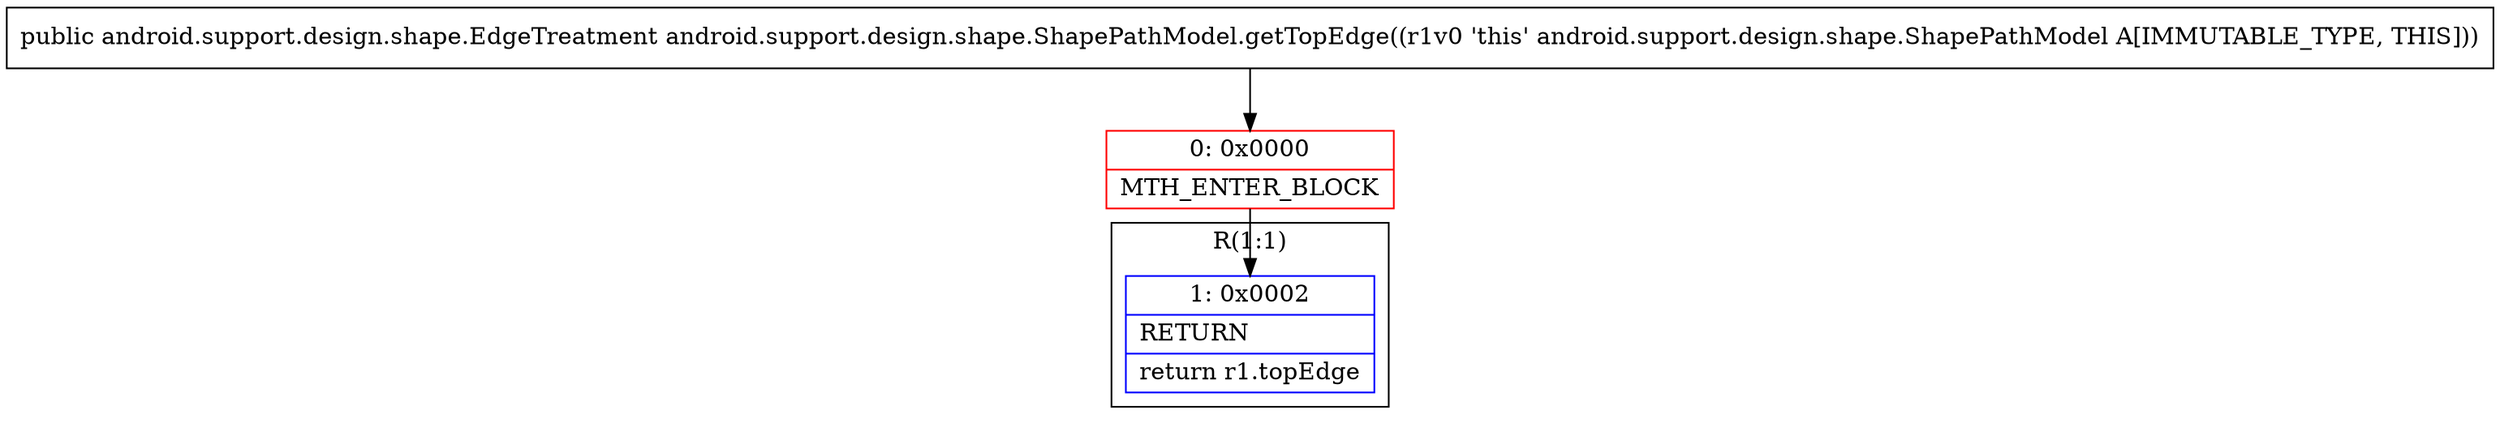 digraph "CFG forandroid.support.design.shape.ShapePathModel.getTopEdge()Landroid\/support\/design\/shape\/EdgeTreatment;" {
subgraph cluster_Region_1423200718 {
label = "R(1:1)";
node [shape=record,color=blue];
Node_1 [shape=record,label="{1\:\ 0x0002|RETURN\l|return r1.topEdge\l}"];
}
Node_0 [shape=record,color=red,label="{0\:\ 0x0000|MTH_ENTER_BLOCK\l}"];
MethodNode[shape=record,label="{public android.support.design.shape.EdgeTreatment android.support.design.shape.ShapePathModel.getTopEdge((r1v0 'this' android.support.design.shape.ShapePathModel A[IMMUTABLE_TYPE, THIS])) }"];
MethodNode -> Node_0;
Node_0 -> Node_1;
}

